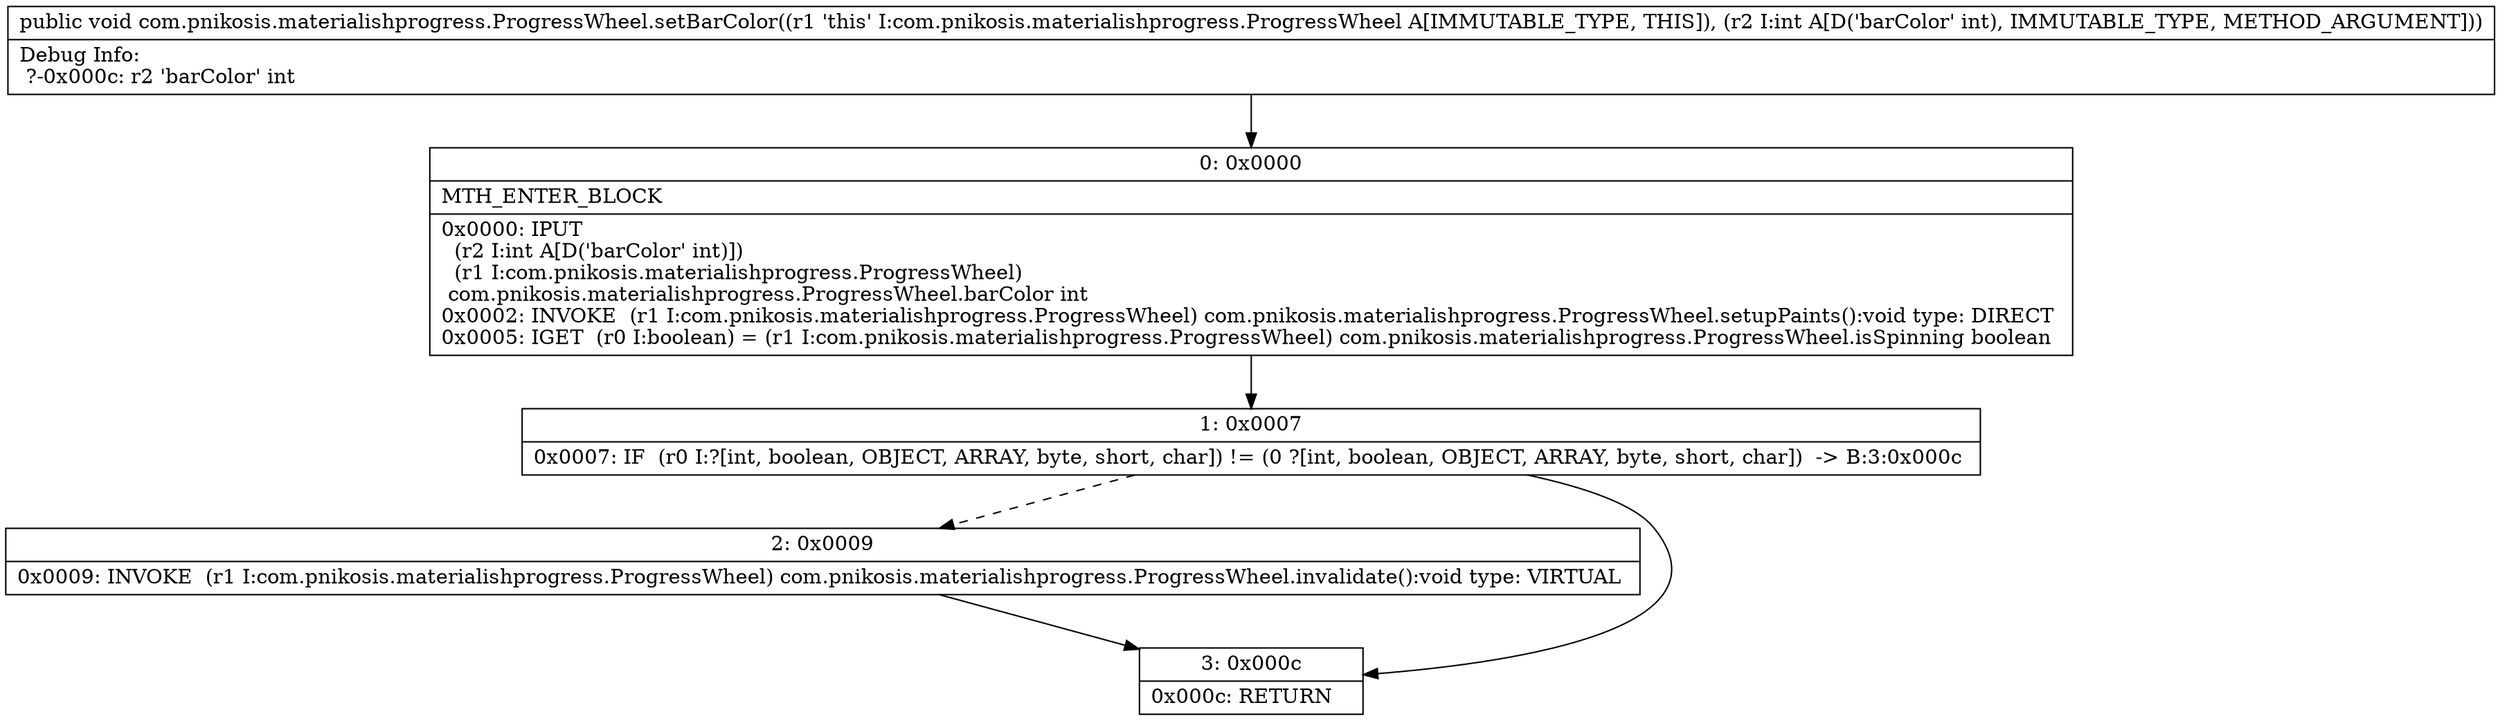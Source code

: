 digraph "CFG forcom.pnikosis.materialishprogress.ProgressWheel.setBarColor(I)V" {
Node_0 [shape=record,label="{0\:\ 0x0000|MTH_ENTER_BLOCK\l|0x0000: IPUT  \l  (r2 I:int A[D('barColor' int)])\l  (r1 I:com.pnikosis.materialishprogress.ProgressWheel)\l com.pnikosis.materialishprogress.ProgressWheel.barColor int \l0x0002: INVOKE  (r1 I:com.pnikosis.materialishprogress.ProgressWheel) com.pnikosis.materialishprogress.ProgressWheel.setupPaints():void type: DIRECT \l0x0005: IGET  (r0 I:boolean) = (r1 I:com.pnikosis.materialishprogress.ProgressWheel) com.pnikosis.materialishprogress.ProgressWheel.isSpinning boolean \l}"];
Node_1 [shape=record,label="{1\:\ 0x0007|0x0007: IF  (r0 I:?[int, boolean, OBJECT, ARRAY, byte, short, char]) != (0 ?[int, boolean, OBJECT, ARRAY, byte, short, char])  \-\> B:3:0x000c \l}"];
Node_2 [shape=record,label="{2\:\ 0x0009|0x0009: INVOKE  (r1 I:com.pnikosis.materialishprogress.ProgressWheel) com.pnikosis.materialishprogress.ProgressWheel.invalidate():void type: VIRTUAL \l}"];
Node_3 [shape=record,label="{3\:\ 0x000c|0x000c: RETURN   \l}"];
MethodNode[shape=record,label="{public void com.pnikosis.materialishprogress.ProgressWheel.setBarColor((r1 'this' I:com.pnikosis.materialishprogress.ProgressWheel A[IMMUTABLE_TYPE, THIS]), (r2 I:int A[D('barColor' int), IMMUTABLE_TYPE, METHOD_ARGUMENT]))  | Debug Info:\l  ?\-0x000c: r2 'barColor' int\l}"];
MethodNode -> Node_0;
Node_0 -> Node_1;
Node_1 -> Node_2[style=dashed];
Node_1 -> Node_3;
Node_2 -> Node_3;
}

